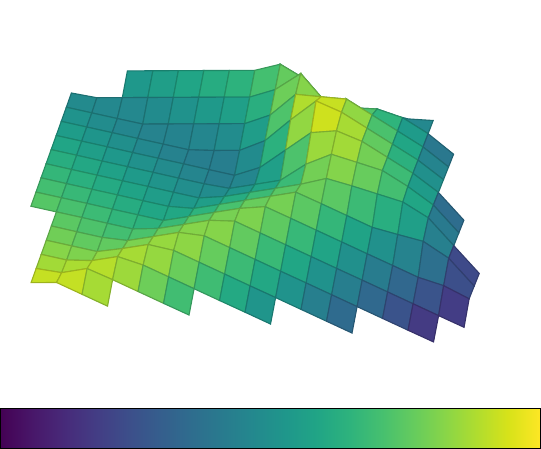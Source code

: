 \documentclass{standalone}
\usepackage{pgf,tikz,pgfplots}
\usepgfplotslibrary{colormaps}

\begin{document}

\begin{tikzpicture}
    \begin{axis}[
        view/az=10, 
        view/el=70,
        %
        hide axis,
        xtick=\empty,
        ytick=\empty,
        axis lines=left,
        colormap name=viridis,
        %
        colorbar horizontal,
        unbounded coords=jump,
        %
        colorbar style={
            ytick=\empty,
            xtick=\empty,
            at={(0.5,0)},
            anchor=south,
        }
        ]
        % this yields a 3x4 matrix:
        \addplot3 [surf] coordinates { 
            (0, 0, inf) (1, 0, inf) (2, 0, inf) (3, 0, inf) (4, 0, inf) (5, 0, inf) (6, 0, inf) (7, 0, inf) (8, 0, inf) (9, 0, inf) (10, 0, inf) (11, 0, inf) (12, 0, inf) (13, 0, inf) (14, 0, inf) (15, 0, inf) (16, 0, inf) (17, 0, inf) (18, 0, inf) (19, 0, inf) 

            (0, 1, inf) (1, 1, inf) (2, 1, inf) (3, 1, inf) (4, 1, inf) (5, 1, inf) (6, 1, inf) (7, 1, inf) (8, 1, inf) (9, 1, inf) (10, 1, inf) (11, 1, inf) (12, 1, inf) (13, 1, inf) (14, 1, inf) (15, 1, inf) (16, 1, inf) (17, 1, inf) (18, 1, inf) (19, 1, inf) 

            (0, 2, inf) (1, 2, inf) (2, 2, 0.922) (3, 2, inf) (4, 2, inf) (5, 2, inf) (6, 2, inf) (7, 2, inf) (8, 2, inf) (9, 2, inf) (10, 2, inf) (11, 2, inf) (12, 2, inf) (13, 2, inf) (14, 2, inf) (15, 2, inf) (16, 2, inf) (17, 2, inf) (18, 2, inf) (19, 2, inf) 

            (0, 3, inf) (1, 3, inf) (2, 3, 0.895) (3, 3, 0.917) (4, 3, 0.85) (5, 3, 0.783) (6, 3, inf) (7, 3, inf) (8, 3, inf) (9, 3, inf) (10, 3, inf) (11, 3, inf) (12, 3, inf) (13, 3, inf) (14, 3, inf) (15, 3, inf) (16, 3, inf) (17, 3, inf) (18, 3, inf) (19, 3, inf) 

            (0, 4, inf) (1, 4, inf) (2, 4, 0.865) (3, 4, 0.855) (4, 4, 0.907) (5, 4, 0.845) (6, 4, 0.778) (7, 4, 0.711) (8, 4, 0.645) (9, 4, inf) (10, 4, inf) (11, 4, inf) (12, 4, inf) (13, 4, inf) (14, 4, inf) (15, 4, inf) (16, 4, inf) (17, 4, inf) (18, 4, inf) (19, 4, inf) 

            (0, 5, inf) (1, 5, inf) (2, 5, 0.835) (3, 5, 0.814) (4, 5, 0.831) (5, 5, 0.882) (6, 5, 0.84) (7, 5, 0.773) (8, 5, 0.706) (9, 5, 0.639) (10, 5, 0.573) (11, 5, 0.506) (12, 5, inf) (13, 5, inf) (14, 5, inf) (15, 5, inf) (16, 5, inf) (17, 5, inf) (18, 5, inf) (19, 5, inf) 

            (0, 6, inf) (1, 6, inf) (2, 6, 0.805) (3, 6, 0.784) (4, 6, 0.763) (5, 6, 0.807) (6, 6, 0.858) (7, 6, 0.835) (8, 6, 0.768) (9, 6, 0.701) (10, 6, 0.634) (11, 6, 0.568) (12, 6, 0.501) (13, 6, 0.434) (14, 6, 0.367) (15, 6, inf) (16, 6, inf) (17, 6, inf) (18, 6, inf) (19, 6, inf) 

            (0, 7, inf) (1, 7, inf) (2, 7, 0.776) (3, 7, 0.754) (4, 7, 0.733) (5, 7, 0.731) (6, 7, 0.782) (7, 7, 0.834) (8, 7, 0.83) (9, 7, 0.763) (10, 7, 0.696) (11, 7, 0.629) (12, 7, 0.563) (13, 7, 0.496) (14, 7, 0.429) (15, 7, 0.362) (16, 7, 0.295) (17, 7, 0.229) (18, 7, inf) (19, 7, inf) 

            (0, 8, inf) (1, 8, 0.767) (2, 8, 0.746) (3, 8, 0.725) (4, 8, 0.703) (5, 8, 0.682) (6, 8, 0.707) (7, 8, 0.758) (8, 8, 0.81) (9, 8, 0.825) (10, 8, 0.758) (11, 8, 0.691) (12, 8, 0.624) (13, 8, 0.557) (14, 8, 0.491) (15, 8, 0.424) (16, 8, 0.357) (17, 8, 0.29) (18, 8, 0.224) (19, 8, 0.156) 

            (0, 9, inf) (1, 9, 0.737) (2, 9, 0.716) (3, 9, 0.695) (4, 9, 0.673) (5, 9, 0.652) (6, 9, 0.631) (7, 9, 0.682) (8, 9, 0.734) (9, 9, 0.785) (10, 9, 0.819) (11, 9, 0.753) (12, 9, 0.686) (13, 9, 0.619) (14, 9, 0.552) (15, 9, 0.486) (16, 9, 0.419) (17, 9, 0.378) (18, 9, 0.301) (19, 9, inf) 

            (0, 10, inf) (1, 10, 0.708) (2, 10, 0.686) (3, 10, 0.665) (4, 10, 0.644) (5, 10, 0.622) (6, 10, 0.601) (7, 10, 0.607) (8, 10, 0.658) (9, 10, 0.71) (10, 10, 0.761) (11, 10, 0.813) (12, 10, 0.748) (13, 10, 0.681) (14, 10, 0.614) (15, 10, 0.582) (16, 10, 0.552) (17, 10, 0.447) (18, 10, 0.261) (19, 10, inf) 

            (0, 11, inf) (1, 11, 0.678) (2, 11, 0.656) (3, 11, 0.635) (4, 11, 0.614) (5, 11, 0.593) (6, 11, 0.571) (7, 11, 0.55) (8, 11, 0.582) (9, 11, 0.634) (10, 11, 0.685) (11, 11, 0.737) (12, 11, 0.801) (13, 11, 0.767) (14, 11, 0.728) (15, 11, 0.689) (16, 11, 0.592) (17, 11, 0.406) (18, 11, 0.22) (19, 11, inf) 

            (0, 12, inf) (1, 12, 0.648) (2, 12, 0.627) (3, 12, 0.605) (4, 12, 0.584) (5, 12, 0.563) (6, 12, 0.541) (7, 12, 0.52) (8, 12, 0.507) (9, 12, 0.558) (10, 12, 0.61) (11, 12, 0.751) (12, 12, 0.846) (13, 12, 0.807) (14, 12, 0.767) (15, 12, 0.669) (16, 12, 0.552) (17, 12, 0.366) (18, 12, inf) (19, 12, inf) 

            (0, 13, inf) (1, 13, 0.618) (2, 13, 0.597) (3, 13, 0.576) (4, 13, 0.554) (5, 13, 0.533) (6, 13, 0.512) (7, 13, 0.49) (8, 13, 0.469) (9, 13, 0.549) (10, 13, 0.7) (11, 13, 0.851) (12, 13, 0.886) (13, 13, 0.828) (14, 13, 0.73) (15, 13, 0.632) (16, 13, 0.511) (17, 13, 0.325) (18, 13, inf) (19, 13, inf) 

            (0, 14, inf) (1, 14, 0.588) (2, 14, 0.567) (3, 14, 0.546) (4, 14, 0.524) (5, 14, 0.503) (6, 14, 0.482) (7, 14, 0.498) (8, 14, 0.52) (9, 14, 0.614) (10, 14, 0.79) (11, 14, 0.952) (12, 14, 0.889) (13, 14, 0.791) (14, 14, 0.693) (15, 14, 0.595) (16, 14, 0.471) (17, 14, inf) (18, 14, inf) (19, 14, inf) 

            (0, 15, inf) (1, 15, 0.558) (2, 15, 0.537) (3, 15, 0.516) (4, 15, 0.496) (5, 15, 0.518) (6, 15, 0.54) (7, 15, 0.562) (8, 15, 0.584) (9, 15, 0.669) (10, 15, 0.845) (11, 15, 0.848) (12, 15, 0.852) (13, 15, 0.754) (14, 15, 0.656) (15, 15, 0.558) (16, 15, 0.43) (17, 15, inf) (18, 15, inf) (19, 15, inf) 

            (0, 16, inf) (1, 16, 0.529) (2, 16, 0.515) (3, 16, 0.537) (4, 16, 0.559) (5, 16, 0.581) (6, 16, 0.603) (7, 16, 0.625) (8, 16, 0.647) (9, 16, 0.724) (10, 16, 0.865) (11, 16, 0.668) (12, 16, 0.652) (13, 16, 0.664) (14, 16, 0.62) (15, 16, 0.522) (16, 16, 0.39) (17, 16, inf) (18, 16, inf) (19, 16, inf) 

            (0, 17, inf) (1, 17, inf) (2, 17, inf) (3, 17, 0.601) (4, 17, 0.623) (5, 17, 0.645) (6, 17, 0.667) (7, 17, 0.689) (8, 17, 0.711) (9, 17, 0.778) (10, 17, 0.685) (11, 17, 0.487) (12, 17, 0.453) (13, 17, 0.464) (14, 17, 0.476) (15, 17, 0.485) (16, 17, inf) (17, 17, inf) (18, 17, inf) (19, 17, inf) 

            (0, 18, inf) (1, 18, inf) (2, 18, inf) (3, 18, inf) (4, 18, inf) (5, 18, inf) (6, 18, inf) (7, 18, inf) (8, 18, inf) (9, 18, 0.485) (10, 18, 0.504) (11, 18, 0.307) (12, 18, 0.253) (13, 18, 0.265) (14, 18, inf) (15, 18, inf) (16, 18, inf) (17, 18, inf) (18, 18, inf) (19, 18, inf) 

            (0, 19, inf) (1, 19, inf) (2, 19, inf) (3, 19, inf) (4, 19, inf) (5, 19, inf) (6, 19, inf) (7, 19, inf) (8, 19, inf) (9, 19, inf) (10, 19, inf) (11, 19, inf) (12, 19, inf) (13, 19, inf) (14, 19, inf) (15, 19, inf) (16, 19, inf) (17, 19, inf) (18, 19, inf) (19, 19, inf) 





        };
    \end{axis}

    \end{tikzpicture}

\end{document}
